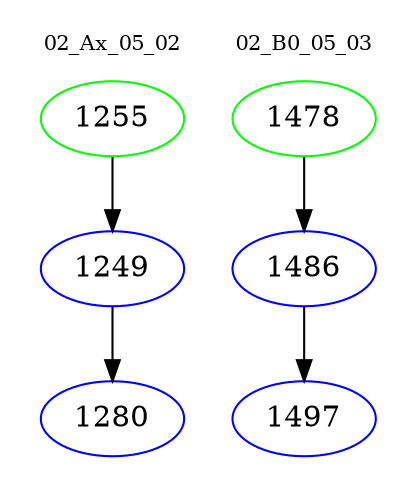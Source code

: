 digraph{
subgraph cluster_0 {
color = white
label = "02_Ax_05_02";
fontsize=10;
T0_1255 [label="1255", color="green"]
T0_1255 -> T0_1249 [color="black"]
T0_1249 [label="1249", color="blue"]
T0_1249 -> T0_1280 [color="black"]
T0_1280 [label="1280", color="blue"]
}
subgraph cluster_1 {
color = white
label = "02_B0_05_03";
fontsize=10;
T1_1478 [label="1478", color="green"]
T1_1478 -> T1_1486 [color="black"]
T1_1486 [label="1486", color="blue"]
T1_1486 -> T1_1497 [color="black"]
T1_1497 [label="1497", color="blue"]
}
}

